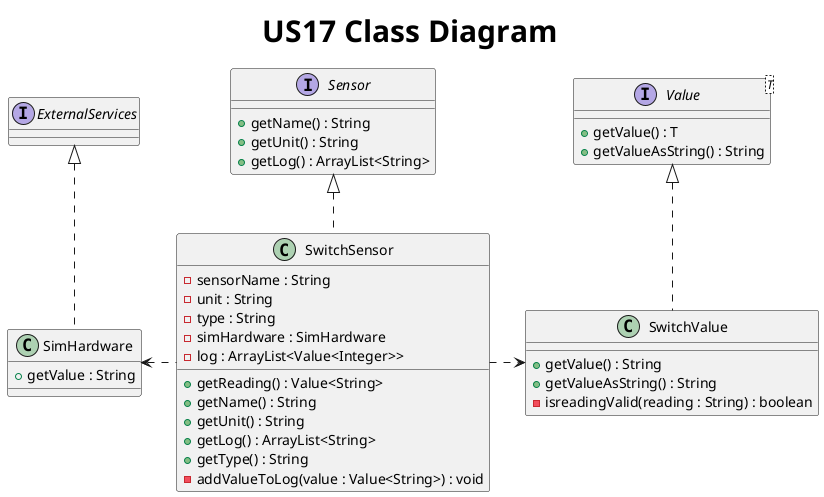 @startuml
title <size: 30> US17 Class Diagram

interface Sensor {
    + getName() : String
    + getUnit() : String
    + getLog() : ArrayList<String>
}

interface Value<T> {
    + getValue() : T
    + getValueAsString() : String
}

interface ExternalServices {

}

class SwitchSensor{
    - sensorName : String
    - unit : String
    - type : String
    - simHardware : SimHardware
    - log : ArrayList<Value<Integer>>

    + getReading() : Value<String>
    + getName() : String
    + getUnit() : String
    + getLog() : ArrayList<String>
    + getType() : String
    - addValueToLog(value : Value<String>) : void
}

class SwitchValue {
    + getValue() : String
    + getValueAsString() : String
    - isreadingValid(reading : String) : boolean
}

class SimHardware{
    + getValue : String
}

Value <|.. SwitchValue
Sensor <|.. SwitchSensor
ExternalServices <|.. SimHardware
SwitchSensor .right.> SwitchValue
SwitchSensor .left.> SimHardware
@enduml